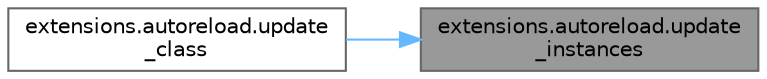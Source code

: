 digraph "extensions.autoreload.update_instances"
{
 // LATEX_PDF_SIZE
  bgcolor="transparent";
  edge [fontname=Helvetica,fontsize=10,labelfontname=Helvetica,labelfontsize=10];
  node [fontname=Helvetica,fontsize=10,shape=box,height=0.2,width=0.4];
  rankdir="RL";
  Node1 [id="Node000001",label="extensions.autoreload.update\l_instances",height=0.2,width=0.4,color="gray40", fillcolor="grey60", style="filled", fontcolor="black",tooltip=" "];
  Node1 -> Node2 [id="edge1_Node000001_Node000002",dir="back",color="steelblue1",style="solid",tooltip=" "];
  Node2 [id="Node000002",label="extensions.autoreload.update\l_class",height=0.2,width=0.4,color="grey40", fillcolor="white", style="filled",URL="$namespaceextensions_1_1autoreload.html#a134b320c68edd1ccbe2aea9be185b428",tooltip=" "];
}
